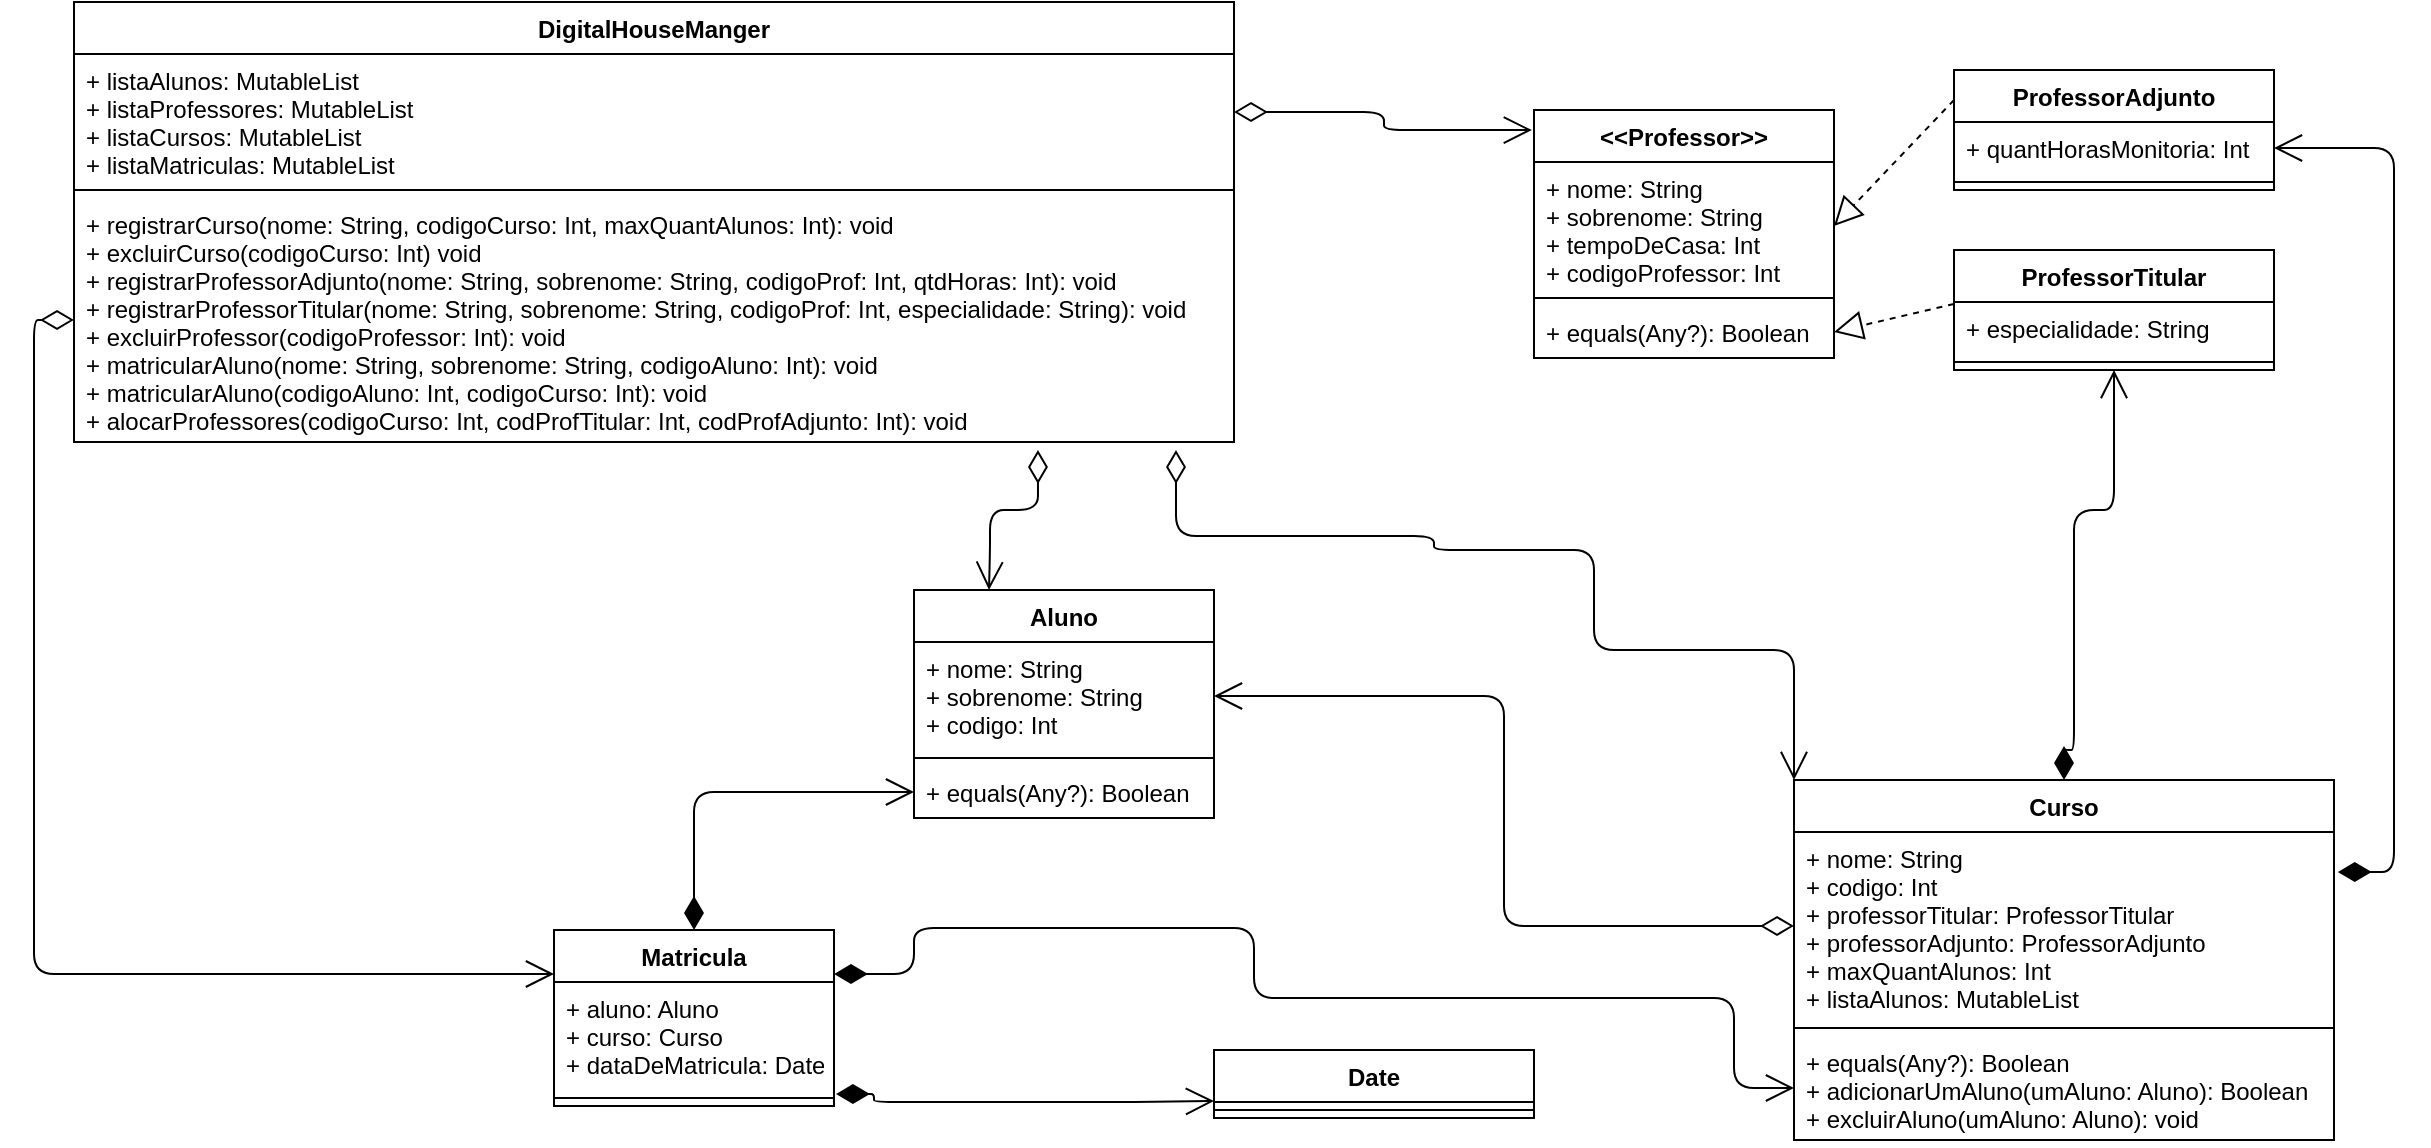 <mxfile version="13.7.5" type="device"><diagram id="7JNs2sr6VVeCtQaSvnX-" name="Page-1"><mxGraphModel dx="1695" dy="482" grid="1" gridSize="10" guides="1" tooltips="1" connect="1" arrows="1" fold="1" page="1" pageScale="1" pageWidth="827" pageHeight="1169" math="0" shadow="0"><root><mxCell id="0"/><mxCell id="1" parent="0"/><mxCell id="wgbwgTAznnTSEqPpikCx-21" value="" style="endArrow=block;dashed=1;endFill=0;endSize=12;html=1;entryX=1;entryY=0.5;entryDx=0;entryDy=0;exitX=0;exitY=0.038;exitDx=0;exitDy=0;exitPerimeter=0;" parent="1" source="wgbwgTAznnTSEqPpikCx-14" target="wgbwgTAznnTSEqPpikCx-12" edge="1"><mxGeometry width="160" relative="1" as="geometry"><mxPoint x="330" y="250" as="sourcePoint"/><mxPoint x="490" y="250" as="targetPoint"/><Array as="points"/></mxGeometry></mxCell><mxCell id="wgbwgTAznnTSEqPpikCx-22" value="" style="endArrow=block;dashed=1;endFill=0;endSize=12;html=1;entryX=1;entryY=0.5;entryDx=0;entryDy=0;exitX=0;exitY=0.25;exitDx=0;exitDy=0;" parent="1" source="wgbwgTAznnTSEqPpikCx-17" target="wgbwgTAznnTSEqPpikCx-10" edge="1"><mxGeometry width="160" relative="1" as="geometry"><mxPoint x="330" y="250" as="sourcePoint"/><mxPoint x="490" y="250" as="targetPoint"/><Array as="points"/></mxGeometry></mxCell><mxCell id="wgbwgTAznnTSEqPpikCx-24" value="" style="endArrow=open;html=1;endSize=12;startArrow=diamondThin;startSize=14;startFill=1;edgeStyle=orthogonalEdgeStyle;align=left;verticalAlign=bottom;entryX=0.5;entryY=1;entryDx=0;entryDy=0;strokeWidth=1;exitX=0.5;exitY=0;exitDx=0;exitDy=0;" parent="1" source="wgbwgTAznnTSEqPpikCx-5" target="wgbwgTAznnTSEqPpikCx-13" edge="1"><mxGeometry x="-0.84" y="-25" relative="1" as="geometry"><mxPoint x="660" y="360" as="sourcePoint"/><mxPoint x="490" y="250" as="targetPoint"/><Array as="points"><mxPoint x="805" y="390"/><mxPoint x="810" y="390"/><mxPoint x="810" y="270"/><mxPoint x="830" y="270"/></Array><mxPoint as="offset"/></mxGeometry></mxCell><mxCell id="wgbwgTAznnTSEqPpikCx-25" value="" style="endArrow=open;html=1;endSize=12;startArrow=diamondThin;startSize=14;startFill=1;edgeStyle=orthogonalEdgeStyle;align=left;verticalAlign=bottom;strokeWidth=1;entryX=1;entryY=0.5;entryDx=0;entryDy=0;exitX=1.007;exitY=0.213;exitDx=0;exitDy=0;exitPerimeter=0;" parent="1" source="wgbwgTAznnTSEqPpikCx-6" target="wgbwgTAznnTSEqPpikCx-18" edge="1"><mxGeometry x="-0.024" y="-25" relative="1" as="geometry"><mxPoint x="1020" y="390" as="sourcePoint"/><mxPoint x="490" y="350" as="targetPoint"/><Array as="points"><mxPoint x="970" y="451"/><mxPoint x="970" y="89"/></Array><mxPoint as="offset"/></mxGeometry></mxCell><mxCell id="wgbwgTAznnTSEqPpikCx-26" value="" style="endArrow=open;html=1;endSize=12;startArrow=diamondThin;startSize=14;startFill=0;edgeStyle=orthogonalEdgeStyle;align=left;verticalAlign=bottom;strokeWidth=1;entryX=1;entryY=0.5;entryDx=0;entryDy=0;exitX=0;exitY=0.5;exitDx=0;exitDy=0;" parent="1" source="wgbwgTAznnTSEqPpikCx-6" target="wgbwgTAznnTSEqPpikCx-2" edge="1"><mxGeometry x="-0.429" y="-33" relative="1" as="geometry"><mxPoint x="330" y="350" as="sourcePoint"/><mxPoint x="490" y="350" as="targetPoint"/><mxPoint as="offset"/></mxGeometry></mxCell><mxCell id="wgbwgTAznnTSEqPpikCx-31" value="" style="endArrow=open;html=1;endSize=12;startArrow=diamondThin;startSize=14;startFill=1;edgeStyle=orthogonalEdgeStyle;align=left;verticalAlign=bottom;strokeWidth=1;exitX=0.5;exitY=0;exitDx=0;exitDy=0;entryX=0;entryY=0.5;entryDx=0;entryDy=0;" parent="1" source="wgbwgTAznnTSEqPpikCx-27" target="wgbwgTAznnTSEqPpikCx-4" edge="1"><mxGeometry x="-0.477" y="27" relative="1" as="geometry"><mxPoint x="330" y="450" as="sourcePoint"/><mxPoint x="320" y="520" as="targetPoint"/><Array as="points"><mxPoint x="120" y="411"/></Array><mxPoint as="offset"/></mxGeometry></mxCell><mxCell id="wgbwgTAznnTSEqPpikCx-32" value="" style="endArrow=open;html=1;endSize=12;startArrow=diamondThin;startSize=14;startFill=1;edgeStyle=orthogonalEdgeStyle;align=left;verticalAlign=bottom;strokeWidth=1;exitX=1;exitY=0.25;exitDx=0;exitDy=0;entryX=0;entryY=0.5;entryDx=0;entryDy=0;" parent="1" source="wgbwgTAznnTSEqPpikCx-27" target="wgbwgTAznnTSEqPpikCx-8" edge="1"><mxGeometry x="-0.563" y="-27" relative="1" as="geometry"><mxPoint x="330" y="450" as="sourcePoint"/><mxPoint x="640" y="540" as="targetPoint"/><Array as="points"><mxPoint x="230" y="502"/><mxPoint x="230" y="479"/><mxPoint x="400" y="479"/><mxPoint x="400" y="514"/><mxPoint x="640" y="514"/><mxPoint x="640" y="559"/></Array><mxPoint as="offset"/></mxGeometry></mxCell><mxCell id="wgbwgTAznnTSEqPpikCx-37" value="" style="endArrow=open;html=1;endSize=12;startArrow=diamondThin;startSize=14;startFill=1;edgeStyle=orthogonalEdgeStyle;align=left;verticalAlign=bottom;strokeWidth=1;exitX=1.007;exitY=1.037;exitDx=0;exitDy=0;exitPerimeter=0;entryX=0;entryY=0.75;entryDx=0;entryDy=0;" parent="1" source="wgbwgTAznnTSEqPpikCx-28" target="wgbwgTAznnTSEqPpikCx-33" edge="1"><mxGeometry x="-0.2" y="100" relative="1" as="geometry"><mxPoint x="380" y="551" as="sourcePoint"/><mxPoint x="380" y="560" as="targetPoint"/><Array as="points"><mxPoint x="210" y="562"/><mxPoint x="210" y="566"/><mxPoint x="340" y="566"/></Array><mxPoint as="offset"/></mxGeometry></mxCell><mxCell id="wgbwgTAznnTSEqPpikCx-46" value="&lt;br&gt;" style="endArrow=open;html=1;endSize=12;startArrow=diamondThin;startSize=14;startFill=0;edgeStyle=orthogonalEdgeStyle;align=left;verticalAlign=bottom;strokeWidth=1;exitX=1;exitY=0.25;exitDx=0;exitDy=0;entryX=-0.007;entryY=0.081;entryDx=0;entryDy=0;entryPerimeter=0;" parent="1" source="wgbwgTAznnTSEqPpikCx-42" target="wgbwgTAznnTSEqPpikCx-9" edge="1"><mxGeometry x="-0.165" y="-120" relative="1" as="geometry"><mxPoint x="330" y="250" as="sourcePoint"/><mxPoint x="490" y="250" as="targetPoint"/><mxPoint as="offset"/></mxGeometry></mxCell><mxCell id="wgbwgTAznnTSEqPpikCx-47" value="" style="endArrow=open;html=1;endSize=12;startArrow=diamondThin;startSize=14;startFill=0;edgeStyle=orthogonalEdgeStyle;align=left;verticalAlign=bottom;strokeWidth=1;entryX=0;entryY=0;entryDx=0;entryDy=0;exitX=0.95;exitY=1.033;exitDx=0;exitDy=0;exitPerimeter=0;" parent="1" source="wgbwgTAznnTSEqPpikCx-45" target="wgbwgTAznnTSEqPpikCx-5" edge="1"><mxGeometry x="-0.867" y="78" relative="1" as="geometry"><mxPoint x="430" y="150" as="sourcePoint"/><mxPoint x="520" y="320" as="targetPoint"/><Array as="points"><mxPoint x="419" y="283"/><mxPoint x="490" y="283"/><mxPoint x="490" y="290"/><mxPoint x="570" y="290"/><mxPoint x="570" y="340"/><mxPoint x="590" y="340"/></Array><mxPoint as="offset"/></mxGeometry></mxCell><mxCell id="wgbwgTAznnTSEqPpikCx-48" value="" style="endArrow=open;html=1;endSize=12;startArrow=diamondThin;startSize=14;startFill=0;edgeStyle=orthogonalEdgeStyle;align=left;verticalAlign=bottom;strokeWidth=1;exitX=0;exitY=0.5;exitDx=0;exitDy=0;entryX=0;entryY=0.25;entryDx=0;entryDy=0;" parent="1" source="wgbwgTAznnTSEqPpikCx-45" target="wgbwgTAznnTSEqPpikCx-27" edge="1"><mxGeometry x="-0.163" y="67" relative="1" as="geometry"><mxPoint x="330" y="440" as="sourcePoint"/><mxPoint x="490" y="440" as="targetPoint"/><Array as="points"><mxPoint x="-210" y="175"/><mxPoint x="-210" y="502"/></Array><mxPoint as="offset"/></mxGeometry></mxCell><mxCell id="wgbwgTAznnTSEqPpikCx-49" value="" style="endArrow=open;html=1;endSize=12;startArrow=diamondThin;startSize=14;startFill=0;edgeStyle=orthogonalEdgeStyle;align=left;verticalAlign=bottom;strokeWidth=1;exitX=0.831;exitY=1.033;exitDx=0;exitDy=0;entryX=0.25;entryY=0;entryDx=0;entryDy=0;exitPerimeter=0;" parent="1" source="wgbwgTAznnTSEqPpikCx-45" target="wgbwgTAznnTSEqPpikCx-1" edge="1"><mxGeometry x="0.573" y="-129" relative="1" as="geometry"><mxPoint x="230" y="170" as="sourcePoint"/><mxPoint x="490" y="280" as="targetPoint"/><Array as="points"><mxPoint x="292" y="270"/><mxPoint x="268" y="270"/><mxPoint x="268" y="290"/></Array><mxPoint as="offset"/></mxGeometry></mxCell><mxCell id="wgbwgTAznnTSEqPpikCx-42" value="DigitalHouseManger" style="swimlane;fontStyle=1;align=center;verticalAlign=top;childLayout=stackLayout;horizontal=1;startSize=26;horizontalStack=0;resizeParent=1;resizeParentMax=0;resizeLast=0;collapsible=1;marginBottom=0;" parent="1" vertex="1"><mxGeometry x="-190" y="16" width="580" height="220" as="geometry"/></mxCell><mxCell id="wgbwgTAznnTSEqPpikCx-43" value="+ listaAlunos: MutableList&#10;+ listaProfessores: MutableList&#10;+ listaCursos: MutableList&#10;+ listaMatriculas: MutableList" style="text;strokeColor=none;fillColor=none;align=left;verticalAlign=top;spacingLeft=4;spacingRight=4;overflow=hidden;rotatable=0;points=[[0,0.5],[1,0.5]];portConstraint=eastwest;" parent="wgbwgTAznnTSEqPpikCx-42" vertex="1"><mxGeometry y="26" width="580" height="64" as="geometry"/></mxCell><mxCell id="wgbwgTAznnTSEqPpikCx-44" value="" style="line;strokeWidth=1;fillColor=none;align=left;verticalAlign=middle;spacingTop=-1;spacingLeft=3;spacingRight=3;rotatable=0;labelPosition=right;points=[];portConstraint=eastwest;" parent="wgbwgTAznnTSEqPpikCx-42" vertex="1"><mxGeometry y="90" width="580" height="8" as="geometry"/></mxCell><mxCell id="wgbwgTAznnTSEqPpikCx-45" value="+ registrarCurso(nome: String, codigoCurso: Int, maxQuantAlunos: Int): void&#10;+ excluirCurso(codigoCurso: Int) void&#10;+ registrarProfessorAdjunto(nome: String, sobrenome: String, codigoProf: Int, qtdHoras: Int): void&#10;+ registrarProfessorTitular(nome: String, sobrenome: String, codigoProf: Int, especialidade: String): void&#10;+ excluirProfessor(codigoProfessor: Int): void&#10;+ matricularAluno(nome: String, sobrenome: String, codigoAluno: Int): void&#10;+ matricularAluno(codigoAluno: Int, codigoCurso: Int): void&#10;+ alocarProfessores(codigoCurso: Int, codProfTitular: Int, codProfAdjunto: Int): void&#10;" style="text;strokeColor=none;fillColor=none;align=left;verticalAlign=top;spacingLeft=4;spacingRight=4;overflow=hidden;rotatable=0;points=[[0,0.5],[1,0.5]];portConstraint=eastwest;" parent="wgbwgTAznnTSEqPpikCx-42" vertex="1"><mxGeometry y="98" width="580" height="122" as="geometry"/></mxCell><mxCell id="wgbwgTAznnTSEqPpikCx-27" value="Matricula" style="swimlane;fontStyle=1;align=center;verticalAlign=top;childLayout=stackLayout;horizontal=1;startSize=26;horizontalStack=0;resizeParent=1;resizeParentMax=0;resizeLast=0;collapsible=1;marginBottom=0;" parent="1" vertex="1"><mxGeometry x="50" y="480" width="140" height="88" as="geometry"/></mxCell><mxCell id="wgbwgTAznnTSEqPpikCx-28" value="+ aluno: Aluno&#10;+ curso: Curso&#10;+ dataDeMatricula: Date" style="text;strokeColor=none;fillColor=none;align=left;verticalAlign=top;spacingLeft=4;spacingRight=4;overflow=hidden;rotatable=0;points=[[0,0.5],[1,0.5]];portConstraint=eastwest;" parent="wgbwgTAznnTSEqPpikCx-27" vertex="1"><mxGeometry y="26" width="140" height="54" as="geometry"/></mxCell><mxCell id="wgbwgTAznnTSEqPpikCx-29" value="" style="line;strokeWidth=1;fillColor=none;align=left;verticalAlign=middle;spacingTop=-1;spacingLeft=3;spacingRight=3;rotatable=0;labelPosition=right;points=[];portConstraint=eastwest;" parent="wgbwgTAznnTSEqPpikCx-27" vertex="1"><mxGeometry y="80" width="140" height="8" as="geometry"/></mxCell><mxCell id="wgbwgTAznnTSEqPpikCx-17" value="ProfessorAdjunto" style="swimlane;fontStyle=1;align=center;verticalAlign=top;childLayout=stackLayout;horizontal=1;startSize=26;horizontalStack=0;resizeParent=1;resizeParentMax=0;resizeLast=0;collapsible=1;marginBottom=0;" parent="1" vertex="1"><mxGeometry x="750" y="50" width="160" height="60" as="geometry"/></mxCell><mxCell id="wgbwgTAznnTSEqPpikCx-18" value="+ quantHorasMonitoria: Int" style="text;strokeColor=none;fillColor=none;align=left;verticalAlign=top;spacingLeft=4;spacingRight=4;overflow=hidden;rotatable=0;points=[[0,0.5],[1,0.5]];portConstraint=eastwest;" parent="wgbwgTAznnTSEqPpikCx-17" vertex="1"><mxGeometry y="26" width="160" height="26" as="geometry"/></mxCell><mxCell id="wgbwgTAznnTSEqPpikCx-19" value="" style="line;strokeWidth=1;fillColor=none;align=left;verticalAlign=middle;spacingTop=-1;spacingLeft=3;spacingRight=3;rotatable=0;labelPosition=right;points=[];portConstraint=eastwest;" parent="wgbwgTAznnTSEqPpikCx-17" vertex="1"><mxGeometry y="52" width="160" height="8" as="geometry"/></mxCell><mxCell id="wgbwgTAznnTSEqPpikCx-33" value="Date" style="swimlane;fontStyle=1;align=center;verticalAlign=top;childLayout=stackLayout;horizontal=1;startSize=26;horizontalStack=0;resizeParent=1;resizeParentMax=0;resizeLast=0;collapsible=1;marginBottom=0;" parent="1" vertex="1"><mxGeometry x="380" y="540" width="160" height="34" as="geometry"/></mxCell><mxCell id="wgbwgTAznnTSEqPpikCx-35" value="" style="line;strokeWidth=1;fillColor=none;align=left;verticalAlign=middle;spacingTop=-1;spacingLeft=3;spacingRight=3;rotatable=0;labelPosition=right;points=[];portConstraint=eastwest;" parent="wgbwgTAznnTSEqPpikCx-33" vertex="1"><mxGeometry y="26" width="160" height="8" as="geometry"/></mxCell><mxCell id="wgbwgTAznnTSEqPpikCx-1" value="Aluno" style="swimlane;fontStyle=1;align=center;verticalAlign=top;childLayout=stackLayout;horizontal=1;startSize=26;horizontalStack=0;resizeParent=1;resizeParentMax=0;resizeLast=0;collapsible=1;marginBottom=0;" parent="1" vertex="1"><mxGeometry x="230" y="310" width="150" height="114" as="geometry"/></mxCell><mxCell id="wgbwgTAznnTSEqPpikCx-2" value="+ nome: String&#10;+ sobrenome: String&#10;+ codigo: Int" style="text;strokeColor=none;fillColor=none;align=left;verticalAlign=top;spacingLeft=4;spacingRight=4;overflow=hidden;rotatable=0;points=[[0,0.5],[1,0.5]];portConstraint=eastwest;" parent="wgbwgTAznnTSEqPpikCx-1" vertex="1"><mxGeometry y="26" width="150" height="54" as="geometry"/></mxCell><mxCell id="wgbwgTAznnTSEqPpikCx-3" value="" style="line;strokeWidth=1;fillColor=none;align=left;verticalAlign=middle;spacingTop=-1;spacingLeft=3;spacingRight=3;rotatable=0;labelPosition=right;points=[];portConstraint=eastwest;" parent="wgbwgTAznnTSEqPpikCx-1" vertex="1"><mxGeometry y="80" width="150" height="8" as="geometry"/></mxCell><mxCell id="wgbwgTAznnTSEqPpikCx-4" value="+ equals(Any?): Boolean" style="text;strokeColor=none;fillColor=none;align=left;verticalAlign=top;spacingLeft=4;spacingRight=4;overflow=hidden;rotatable=0;points=[[0,0.5],[1,0.5]];portConstraint=eastwest;" parent="wgbwgTAznnTSEqPpikCx-1" vertex="1"><mxGeometry y="88" width="150" height="26" as="geometry"/></mxCell><mxCell id="wgbwgTAznnTSEqPpikCx-5" value="Curso" style="swimlane;fontStyle=1;align=center;verticalAlign=top;childLayout=stackLayout;horizontal=1;startSize=26;horizontalStack=0;resizeParent=1;resizeParentMax=0;resizeLast=0;collapsible=1;marginBottom=0;" parent="1" vertex="1"><mxGeometry x="670" y="405" width="270" height="180" as="geometry"/></mxCell><mxCell id="wgbwgTAznnTSEqPpikCx-6" value="+ nome: String&#10;+ codigo: Int&#10;+ professorTitular: ProfessorTitular&#10;+ professorAdjunto: ProfessorAdjunto&#10;+ maxQuantAlunos: Int&#10;+ listaAlunos: MutableList" style="text;strokeColor=none;fillColor=none;align=left;verticalAlign=top;spacingLeft=4;spacingRight=4;overflow=hidden;rotatable=0;points=[[0,0.5],[1,0.5]];portConstraint=eastwest;" parent="wgbwgTAznnTSEqPpikCx-5" vertex="1"><mxGeometry y="26" width="270" height="94" as="geometry"/></mxCell><mxCell id="wgbwgTAznnTSEqPpikCx-7" value="" style="line;strokeWidth=1;fillColor=none;align=left;verticalAlign=middle;spacingTop=-1;spacingLeft=3;spacingRight=3;rotatable=0;labelPosition=right;points=[];portConstraint=eastwest;" parent="wgbwgTAznnTSEqPpikCx-5" vertex="1"><mxGeometry y="120" width="270" height="8" as="geometry"/></mxCell><mxCell id="wgbwgTAznnTSEqPpikCx-8" value="+ equals(Any?): Boolean&#10;+ adicionarUmAluno(umAluno: Aluno): Boolean&#10;+ excluirAluno(umAluno: Aluno): void" style="text;strokeColor=none;fillColor=none;align=left;verticalAlign=top;spacingLeft=4;spacingRight=4;overflow=hidden;rotatable=0;points=[[0,0.5],[1,0.5]];portConstraint=eastwest;" parent="wgbwgTAznnTSEqPpikCx-5" vertex="1"><mxGeometry y="128" width="270" height="52" as="geometry"/></mxCell><mxCell id="wgbwgTAznnTSEqPpikCx-13" value="ProfessorTitular" style="swimlane;fontStyle=1;align=center;verticalAlign=top;childLayout=stackLayout;horizontal=1;startSize=26;horizontalStack=0;resizeParent=1;resizeParentMax=0;resizeLast=0;collapsible=1;marginBottom=0;" parent="1" vertex="1"><mxGeometry x="750" y="140" width="160" height="60" as="geometry"/></mxCell><mxCell id="wgbwgTAznnTSEqPpikCx-14" value="+ especialidade: String" style="text;strokeColor=none;fillColor=none;align=left;verticalAlign=top;spacingLeft=4;spacingRight=4;overflow=hidden;rotatable=0;points=[[0,0.5],[1,0.5]];portConstraint=eastwest;" parent="wgbwgTAznnTSEqPpikCx-13" vertex="1"><mxGeometry y="26" width="160" height="26" as="geometry"/></mxCell><mxCell id="wgbwgTAznnTSEqPpikCx-15" value="" style="line;strokeWidth=1;fillColor=none;align=left;verticalAlign=middle;spacingTop=-1;spacingLeft=3;spacingRight=3;rotatable=0;labelPosition=right;points=[];portConstraint=eastwest;" parent="wgbwgTAznnTSEqPpikCx-13" vertex="1"><mxGeometry y="52" width="160" height="8" as="geometry"/></mxCell><mxCell id="wgbwgTAznnTSEqPpikCx-9" value="&lt;&lt;Professor&gt;&gt;" style="swimlane;fontStyle=1;align=center;verticalAlign=top;childLayout=stackLayout;horizontal=1;startSize=26;horizontalStack=0;resizeParent=1;resizeParentMax=0;resizeLast=0;collapsible=1;marginBottom=0;" parent="1" vertex="1"><mxGeometry x="540" y="70" width="150" height="124" as="geometry"/></mxCell><mxCell id="wgbwgTAznnTSEqPpikCx-10" value="+ nome: String&#10;+ sobrenome: String&#10;+ tempoDeCasa: Int&#10;+ codigoProfessor: Int" style="text;strokeColor=none;fillColor=none;align=left;verticalAlign=top;spacingLeft=4;spacingRight=4;overflow=hidden;rotatable=0;points=[[0,0.5],[1,0.5]];portConstraint=eastwest;" parent="wgbwgTAznnTSEqPpikCx-9" vertex="1"><mxGeometry y="26" width="150" height="64" as="geometry"/></mxCell><mxCell id="wgbwgTAznnTSEqPpikCx-11" value="" style="line;strokeWidth=1;fillColor=none;align=left;verticalAlign=middle;spacingTop=-1;spacingLeft=3;spacingRight=3;rotatable=0;labelPosition=right;points=[];portConstraint=eastwest;" parent="wgbwgTAznnTSEqPpikCx-9" vertex="1"><mxGeometry y="90" width="150" height="8" as="geometry"/></mxCell><mxCell id="wgbwgTAznnTSEqPpikCx-12" value="+ equals(Any?): Boolean" style="text;strokeColor=none;fillColor=none;align=left;verticalAlign=top;spacingLeft=4;spacingRight=4;overflow=hidden;rotatable=0;points=[[0,0.5],[1,0.5]];portConstraint=eastwest;" parent="wgbwgTAznnTSEqPpikCx-9" vertex="1"><mxGeometry y="98" width="150" height="26" as="geometry"/></mxCell></root></mxGraphModel></diagram></mxfile>